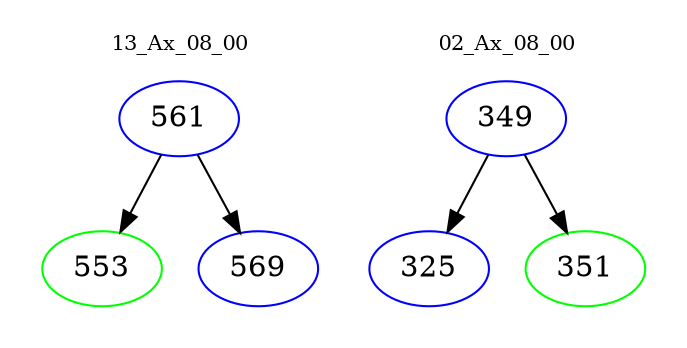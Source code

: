 digraph{
subgraph cluster_0 {
color = white
label = "13_Ax_08_00";
fontsize=10;
T0_561 [label="561", color="blue"]
T0_561 -> T0_553 [color="black"]
T0_553 [label="553", color="green"]
T0_561 -> T0_569 [color="black"]
T0_569 [label="569", color="blue"]
}
subgraph cluster_1 {
color = white
label = "02_Ax_08_00";
fontsize=10;
T1_349 [label="349", color="blue"]
T1_349 -> T1_325 [color="black"]
T1_325 [label="325", color="blue"]
T1_349 -> T1_351 [color="black"]
T1_351 [label="351", color="green"]
}
}
